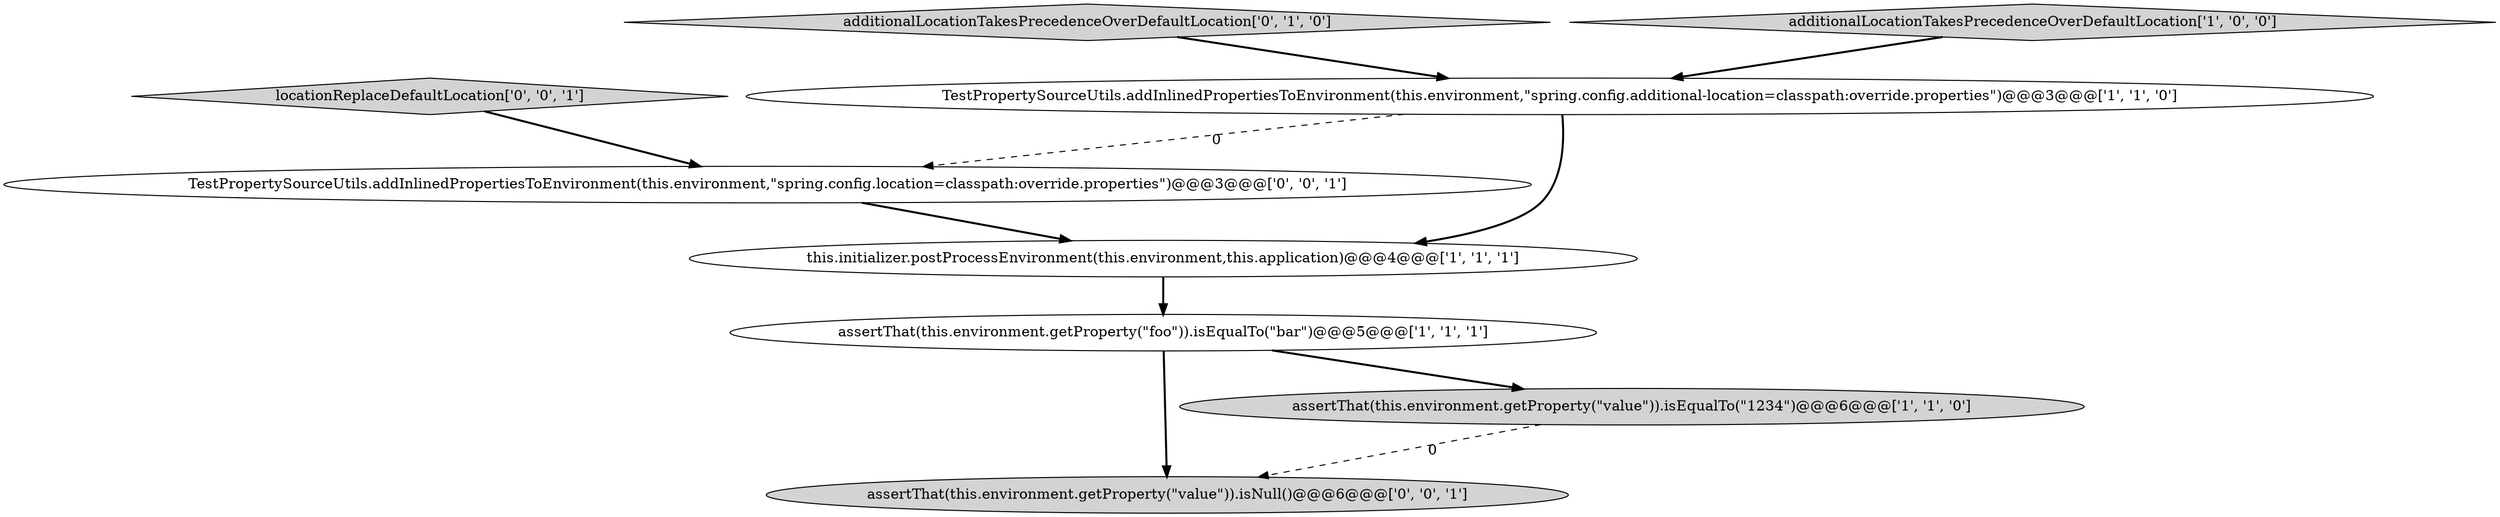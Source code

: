 digraph {
6 [style = filled, label = "assertThat(this.environment.getProperty(\"value\")).isNull()@@@6@@@['0', '0', '1']", fillcolor = lightgray, shape = ellipse image = "AAA0AAABBB3BBB"];
5 [style = filled, label = "additionalLocationTakesPrecedenceOverDefaultLocation['0', '1', '0']", fillcolor = lightgray, shape = diamond image = "AAA0AAABBB2BBB"];
4 [style = filled, label = "additionalLocationTakesPrecedenceOverDefaultLocation['1', '0', '0']", fillcolor = lightgray, shape = diamond image = "AAA0AAABBB1BBB"];
1 [style = filled, label = "assertThat(this.environment.getProperty(\"value\")).isEqualTo(\"1234\")@@@6@@@['1', '1', '0']", fillcolor = lightgray, shape = ellipse image = "AAA0AAABBB1BBB"];
0 [style = filled, label = "assertThat(this.environment.getProperty(\"foo\")).isEqualTo(\"bar\")@@@5@@@['1', '1', '1']", fillcolor = white, shape = ellipse image = "AAA0AAABBB1BBB"];
7 [style = filled, label = "locationReplaceDefaultLocation['0', '0', '1']", fillcolor = lightgray, shape = diamond image = "AAA0AAABBB3BBB"];
8 [style = filled, label = "TestPropertySourceUtils.addInlinedPropertiesToEnvironment(this.environment,\"spring.config.location=classpath:override.properties\")@@@3@@@['0', '0', '1']", fillcolor = white, shape = ellipse image = "AAA0AAABBB3BBB"];
2 [style = filled, label = "TestPropertySourceUtils.addInlinedPropertiesToEnvironment(this.environment,\"spring.config.additional-location=classpath:override.properties\")@@@3@@@['1', '1', '0']", fillcolor = white, shape = ellipse image = "AAA0AAABBB1BBB"];
3 [style = filled, label = "this.initializer.postProcessEnvironment(this.environment,this.application)@@@4@@@['1', '1', '1']", fillcolor = white, shape = ellipse image = "AAA0AAABBB1BBB"];
5->2 [style = bold, label=""];
4->2 [style = bold, label=""];
7->8 [style = bold, label=""];
0->6 [style = bold, label=""];
2->8 [style = dashed, label="0"];
0->1 [style = bold, label=""];
1->6 [style = dashed, label="0"];
3->0 [style = bold, label=""];
2->3 [style = bold, label=""];
8->3 [style = bold, label=""];
}

